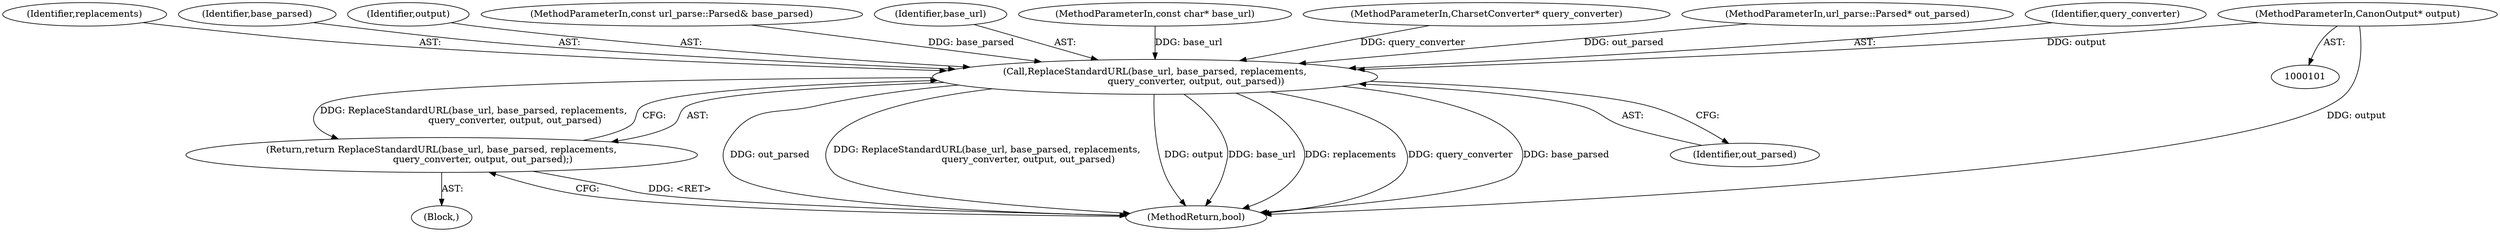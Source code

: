 digraph "0_Chrome_3ca8e38ff57e83fcce76f9b54cd8f8bfa09c34ad@pointer" {
"1000107" [label="(MethodParameterIn,CanonOutput* output)"];
"1000163" [label="(Call,ReplaceStandardURL(base_url, base_parsed, replacements,\n                            query_converter, output, out_parsed))"];
"1000162" [label="(Return,return ReplaceStandardURL(base_url, base_parsed, replacements,\n                            query_converter, output, out_parsed);)"];
"1000166" [label="(Identifier,replacements)"];
"1000170" [label="(MethodReturn,bool)"];
"1000107" [label="(MethodParameterIn,CanonOutput* output)"];
"1000109" [label="(Block,)"];
"1000162" [label="(Return,return ReplaceStandardURL(base_url, base_parsed, replacements,\n                            query_converter, output, out_parsed);)"];
"1000165" [label="(Identifier,base_parsed)"];
"1000168" [label="(Identifier,output)"];
"1000103" [label="(MethodParameterIn,const url_parse::Parsed& base_parsed)"];
"1000163" [label="(Call,ReplaceStandardURL(base_url, base_parsed, replacements,\n                            query_converter, output, out_parsed))"];
"1000164" [label="(Identifier,base_url)"];
"1000102" [label="(MethodParameterIn,const char* base_url)"];
"1000106" [label="(MethodParameterIn,CharsetConverter* query_converter)"];
"1000108" [label="(MethodParameterIn,url_parse::Parsed* out_parsed)"];
"1000169" [label="(Identifier,out_parsed)"];
"1000167" [label="(Identifier,query_converter)"];
"1000107" -> "1000101"  [label="AST: "];
"1000107" -> "1000170"  [label="DDG: output"];
"1000107" -> "1000163"  [label="DDG: output"];
"1000163" -> "1000162"  [label="AST: "];
"1000163" -> "1000169"  [label="CFG: "];
"1000164" -> "1000163"  [label="AST: "];
"1000165" -> "1000163"  [label="AST: "];
"1000166" -> "1000163"  [label="AST: "];
"1000167" -> "1000163"  [label="AST: "];
"1000168" -> "1000163"  [label="AST: "];
"1000169" -> "1000163"  [label="AST: "];
"1000162" -> "1000163"  [label="CFG: "];
"1000163" -> "1000170"  [label="DDG: out_parsed"];
"1000163" -> "1000170"  [label="DDG: ReplaceStandardURL(base_url, base_parsed, replacements,\n                            query_converter, output, out_parsed)"];
"1000163" -> "1000170"  [label="DDG: output"];
"1000163" -> "1000170"  [label="DDG: base_url"];
"1000163" -> "1000170"  [label="DDG: replacements"];
"1000163" -> "1000170"  [label="DDG: query_converter"];
"1000163" -> "1000170"  [label="DDG: base_parsed"];
"1000163" -> "1000162"  [label="DDG: ReplaceStandardURL(base_url, base_parsed, replacements,\n                            query_converter, output, out_parsed)"];
"1000102" -> "1000163"  [label="DDG: base_url"];
"1000103" -> "1000163"  [label="DDG: base_parsed"];
"1000106" -> "1000163"  [label="DDG: query_converter"];
"1000108" -> "1000163"  [label="DDG: out_parsed"];
"1000162" -> "1000109"  [label="AST: "];
"1000170" -> "1000162"  [label="CFG: "];
"1000162" -> "1000170"  [label="DDG: <RET>"];
}
